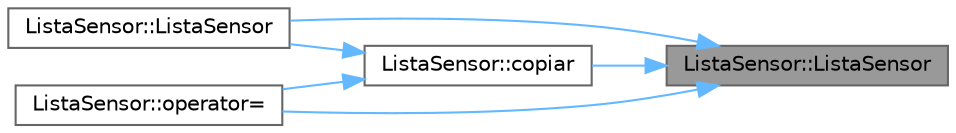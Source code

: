 digraph "ListaSensor::ListaSensor"
{
 // INTERACTIVE_SVG=YES
 // LATEX_PDF_SIZE
  bgcolor="transparent";
  edge [fontname=Helvetica,fontsize=10,labelfontname=Helvetica,labelfontsize=10];
  node [fontname=Helvetica,fontsize=10,shape=box,height=0.2,width=0.4];
  rankdir="RL";
  Node1 [id="Node000001",label="ListaSensor::ListaSensor",height=0.2,width=0.4,color="gray40", fillcolor="grey60", style="filled", fontcolor="black",tooltip="Constructor por defecto."];
  Node1 -> Node2 [id="edge1_Node000001_Node000002",dir="back",color="steelblue1",style="solid",tooltip=" "];
  Node2 [id="Node000002",label="ListaSensor::copiar",height=0.2,width=0.4,color="grey40", fillcolor="white", style="filled",URL="$classListaSensor.html#abeca79d0410015b3d935876328c269e3",tooltip="Copia profunda de otra lista."];
  Node2 -> Node3 [id="edge2_Node000002_Node000003",dir="back",color="steelblue1",style="solid",tooltip=" "];
  Node3 [id="Node000003",label="ListaSensor::ListaSensor",height=0.2,width=0.4,color="grey40", fillcolor="white", style="filled",URL="$classListaSensor.html#a81b2253c4b18038c2b9f823d5e244227",tooltip="Constructor de copia (Regla de Tres)"];
  Node2 -> Node4 [id="edge3_Node000002_Node000004",dir="back",color="steelblue1",style="solid",tooltip=" "];
  Node4 [id="Node000004",label="ListaSensor::operator=",height=0.2,width=0.4,color="grey40", fillcolor="white", style="filled",URL="$classListaSensor.html#acd2b457d8d9fc55aeb832fd01c00f5a4",tooltip="Operador de asignación (Regla de Tres)"];
  Node1 -> Node3 [id="edge4_Node000001_Node000003",dir="back",color="steelblue1",style="solid",tooltip=" "];
  Node1 -> Node4 [id="edge5_Node000001_Node000004",dir="back",color="steelblue1",style="solid",tooltip=" "];
}
